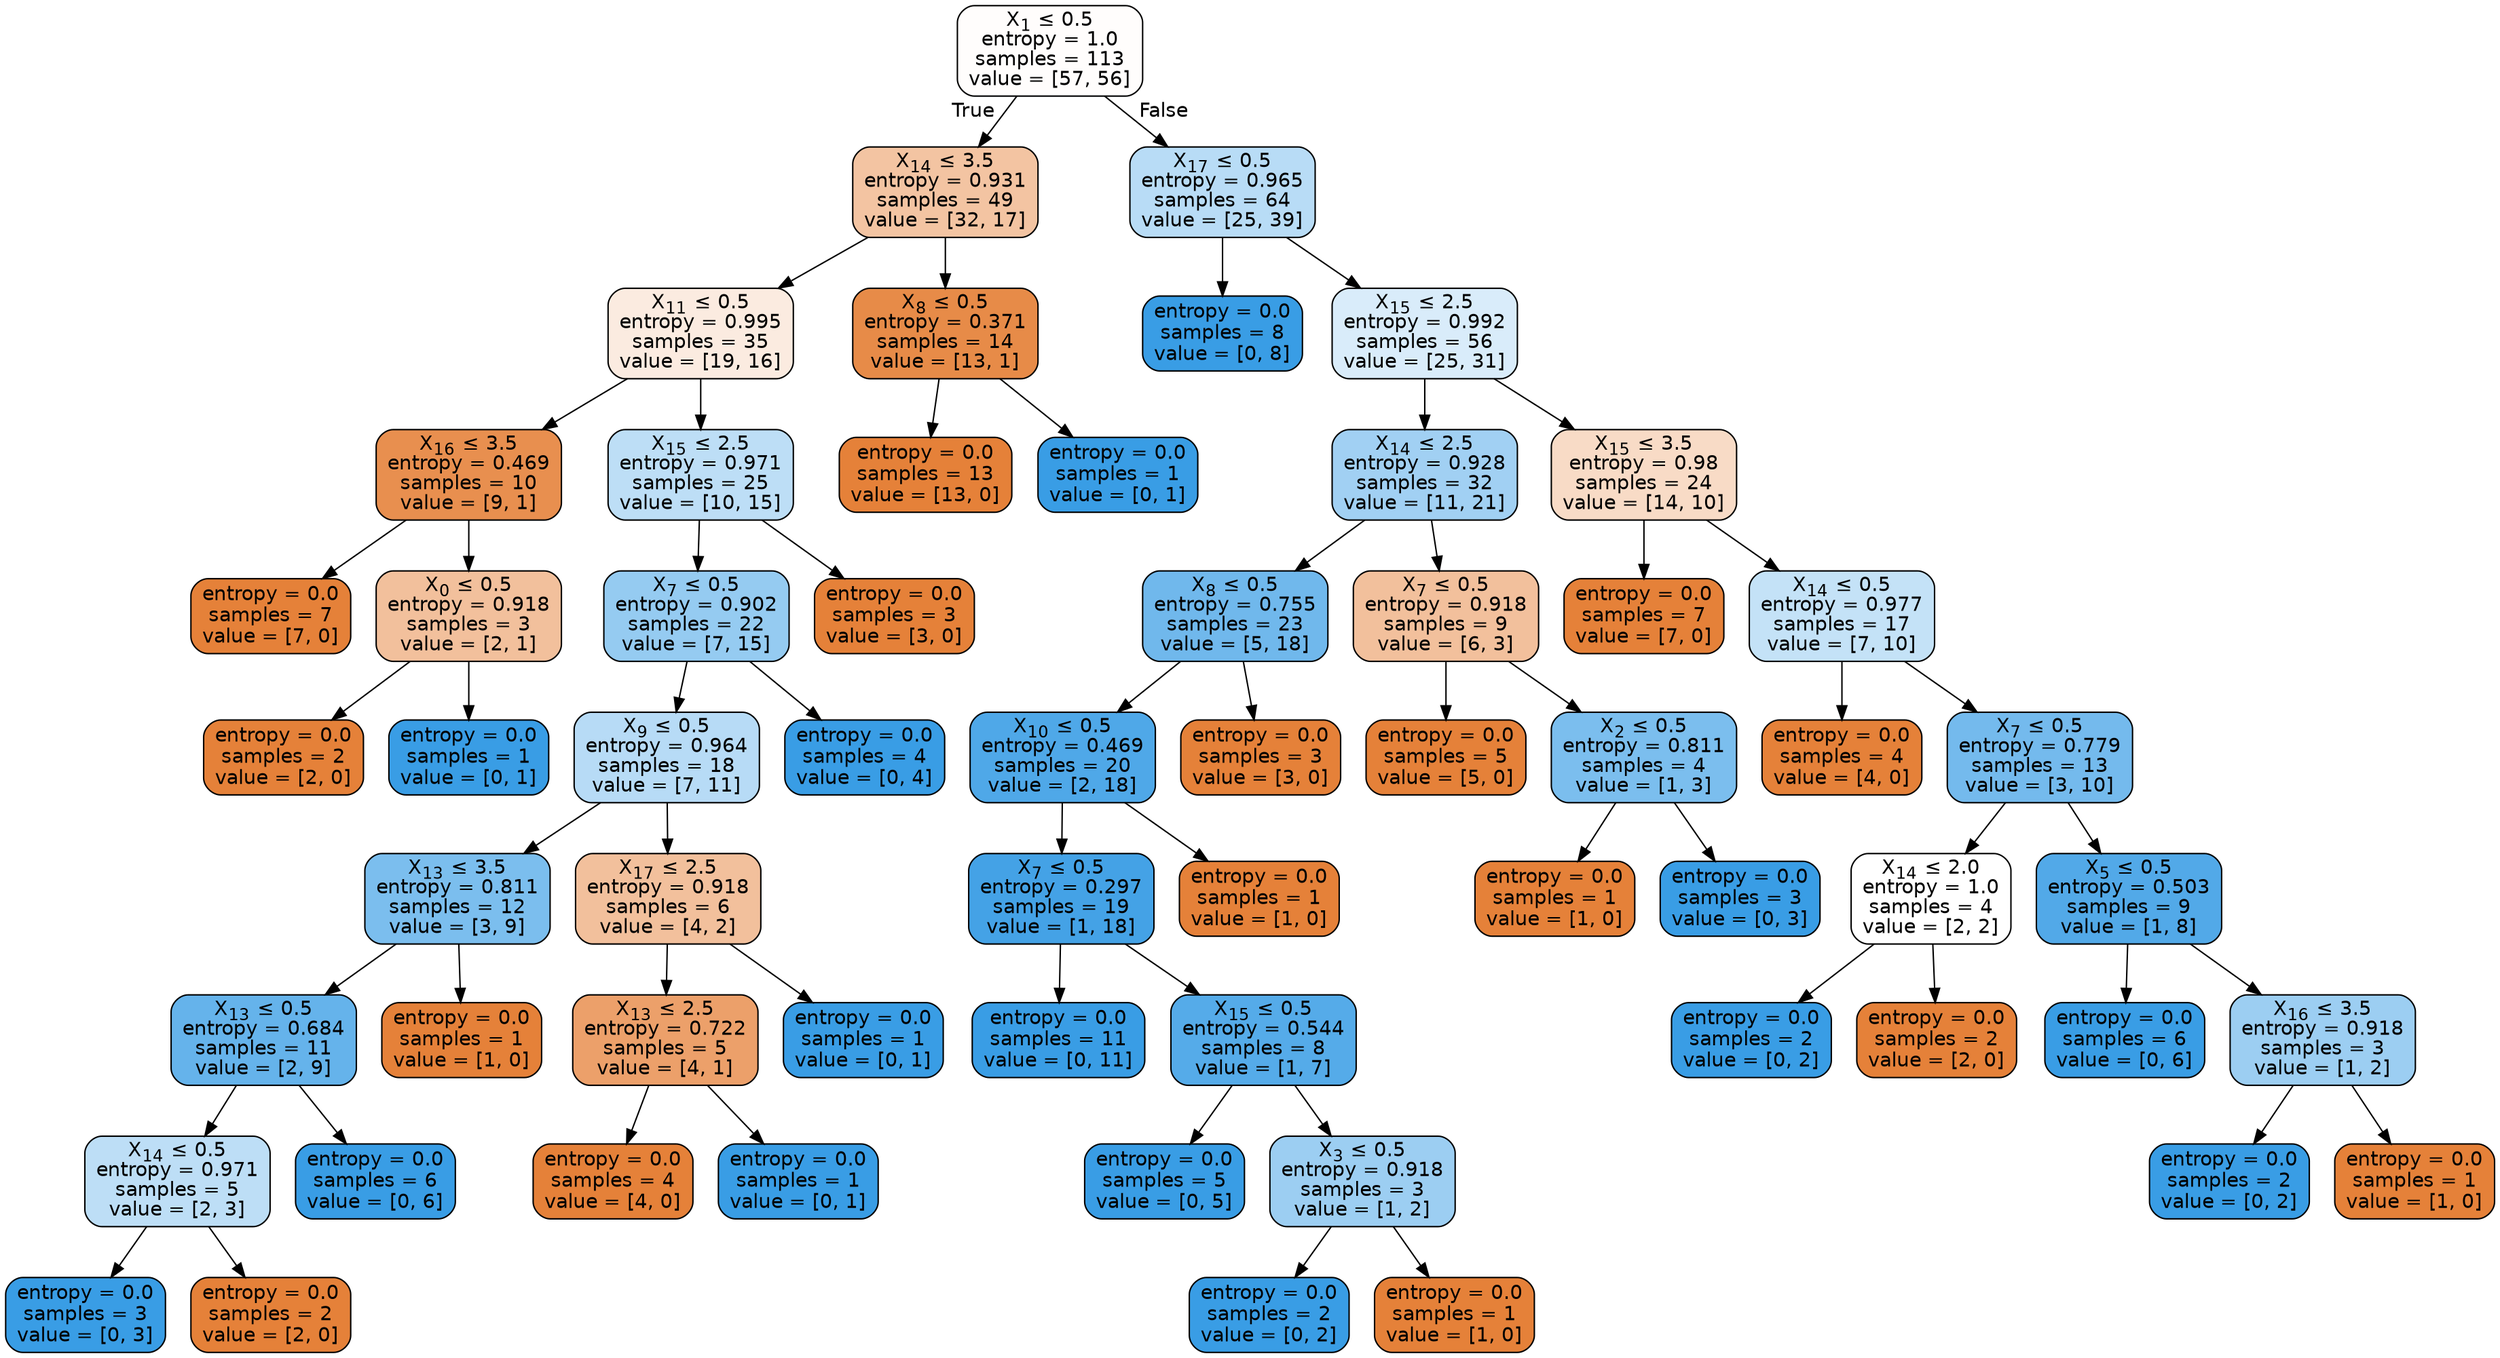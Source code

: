 digraph Tree {
node [shape=box, style="filled, rounded", color="black", fontname="helvetica"] ;
edge [fontname="helvetica"] ;
0 [label=<X<SUB>1</SUB> &le; 0.5<br/>entropy = 1.0<br/>samples = 113<br/>value = [57, 56]>, fillcolor="#fffdfc"] ;
1 [label=<X<SUB>14</SUB> &le; 3.5<br/>entropy = 0.931<br/>samples = 49<br/>value = [32, 17]>, fillcolor="#f3c4a2"] ;
0 -> 1 [labeldistance=2.5, labelangle=45, headlabel="True"] ;
2 [label=<X<SUB>11</SUB> &le; 0.5<br/>entropy = 0.995<br/>samples = 35<br/>value = [19, 16]>, fillcolor="#fbebe0"] ;
1 -> 2 ;
3 [label=<X<SUB>16</SUB> &le; 3.5<br/>entropy = 0.469<br/>samples = 10<br/>value = [9, 1]>, fillcolor="#e88f4f"] ;
2 -> 3 ;
4 [label=<entropy = 0.0<br/>samples = 7<br/>value = [7, 0]>, fillcolor="#e58139"] ;
3 -> 4 ;
5 [label=<X<SUB>0</SUB> &le; 0.5<br/>entropy = 0.918<br/>samples = 3<br/>value = [2, 1]>, fillcolor="#f2c09c"] ;
3 -> 5 ;
6 [label=<entropy = 0.0<br/>samples = 2<br/>value = [2, 0]>, fillcolor="#e58139"] ;
5 -> 6 ;
7 [label=<entropy = 0.0<br/>samples = 1<br/>value = [0, 1]>, fillcolor="#399de5"] ;
5 -> 7 ;
8 [label=<X<SUB>15</SUB> &le; 2.5<br/>entropy = 0.971<br/>samples = 25<br/>value = [10, 15]>, fillcolor="#bddef6"] ;
2 -> 8 ;
9 [label=<X<SUB>7</SUB> &le; 0.5<br/>entropy = 0.902<br/>samples = 22<br/>value = [7, 15]>, fillcolor="#95cbf1"] ;
8 -> 9 ;
10 [label=<X<SUB>9</SUB> &le; 0.5<br/>entropy = 0.964<br/>samples = 18<br/>value = [7, 11]>, fillcolor="#b7dbf6"] ;
9 -> 10 ;
11 [label=<X<SUB>13</SUB> &le; 3.5<br/>entropy = 0.811<br/>samples = 12<br/>value = [3, 9]>, fillcolor="#7bbeee"] ;
10 -> 11 ;
12 [label=<X<SUB>13</SUB> &le; 0.5<br/>entropy = 0.684<br/>samples = 11<br/>value = [2, 9]>, fillcolor="#65b3eb"] ;
11 -> 12 ;
13 [label=<X<SUB>14</SUB> &le; 0.5<br/>entropy = 0.971<br/>samples = 5<br/>value = [2, 3]>, fillcolor="#bddef6"] ;
12 -> 13 ;
14 [label=<entropy = 0.0<br/>samples = 3<br/>value = [0, 3]>, fillcolor="#399de5"] ;
13 -> 14 ;
15 [label=<entropy = 0.0<br/>samples = 2<br/>value = [2, 0]>, fillcolor="#e58139"] ;
13 -> 15 ;
16 [label=<entropy = 0.0<br/>samples = 6<br/>value = [0, 6]>, fillcolor="#399de5"] ;
12 -> 16 ;
17 [label=<entropy = 0.0<br/>samples = 1<br/>value = [1, 0]>, fillcolor="#e58139"] ;
11 -> 17 ;
18 [label=<X<SUB>17</SUB> &le; 2.5<br/>entropy = 0.918<br/>samples = 6<br/>value = [4, 2]>, fillcolor="#f2c09c"] ;
10 -> 18 ;
19 [label=<X<SUB>13</SUB> &le; 2.5<br/>entropy = 0.722<br/>samples = 5<br/>value = [4, 1]>, fillcolor="#eca06a"] ;
18 -> 19 ;
20 [label=<entropy = 0.0<br/>samples = 4<br/>value = [4, 0]>, fillcolor="#e58139"] ;
19 -> 20 ;
21 [label=<entropy = 0.0<br/>samples = 1<br/>value = [0, 1]>, fillcolor="#399de5"] ;
19 -> 21 ;
22 [label=<entropy = 0.0<br/>samples = 1<br/>value = [0, 1]>, fillcolor="#399de5"] ;
18 -> 22 ;
23 [label=<entropy = 0.0<br/>samples = 4<br/>value = [0, 4]>, fillcolor="#399de5"] ;
9 -> 23 ;
24 [label=<entropy = 0.0<br/>samples = 3<br/>value = [3, 0]>, fillcolor="#e58139"] ;
8 -> 24 ;
25 [label=<X<SUB>8</SUB> &le; 0.5<br/>entropy = 0.371<br/>samples = 14<br/>value = [13, 1]>, fillcolor="#e78b48"] ;
1 -> 25 ;
26 [label=<entropy = 0.0<br/>samples = 13<br/>value = [13, 0]>, fillcolor="#e58139"] ;
25 -> 26 ;
27 [label=<entropy = 0.0<br/>samples = 1<br/>value = [0, 1]>, fillcolor="#399de5"] ;
25 -> 27 ;
28 [label=<X<SUB>17</SUB> &le; 0.5<br/>entropy = 0.965<br/>samples = 64<br/>value = [25, 39]>, fillcolor="#b8dcf6"] ;
0 -> 28 [labeldistance=2.5, labelangle=-45, headlabel="False"] ;
29 [label=<entropy = 0.0<br/>samples = 8<br/>value = [0, 8]>, fillcolor="#399de5"] ;
28 -> 29 ;
30 [label=<X<SUB>15</SUB> &le; 2.5<br/>entropy = 0.992<br/>samples = 56<br/>value = [25, 31]>, fillcolor="#d9ecfa"] ;
28 -> 30 ;
31 [label=<X<SUB>14</SUB> &le; 2.5<br/>entropy = 0.928<br/>samples = 32<br/>value = [11, 21]>, fillcolor="#a1d0f3"] ;
30 -> 31 ;
32 [label=<X<SUB>8</SUB> &le; 0.5<br/>entropy = 0.755<br/>samples = 23<br/>value = [5, 18]>, fillcolor="#70b8ec"] ;
31 -> 32 ;
33 [label=<X<SUB>10</SUB> &le; 0.5<br/>entropy = 0.469<br/>samples = 20<br/>value = [2, 18]>, fillcolor="#4fa8e8"] ;
32 -> 33 ;
34 [label=<X<SUB>7</SUB> &le; 0.5<br/>entropy = 0.297<br/>samples = 19<br/>value = [1, 18]>, fillcolor="#44a2e6"] ;
33 -> 34 ;
35 [label=<entropy = 0.0<br/>samples = 11<br/>value = [0, 11]>, fillcolor="#399de5"] ;
34 -> 35 ;
36 [label=<X<SUB>15</SUB> &le; 0.5<br/>entropy = 0.544<br/>samples = 8<br/>value = [1, 7]>, fillcolor="#55abe9"] ;
34 -> 36 ;
37 [label=<entropy = 0.0<br/>samples = 5<br/>value = [0, 5]>, fillcolor="#399de5"] ;
36 -> 37 ;
38 [label=<X<SUB>3</SUB> &le; 0.5<br/>entropy = 0.918<br/>samples = 3<br/>value = [1, 2]>, fillcolor="#9ccef2"] ;
36 -> 38 ;
39 [label=<entropy = 0.0<br/>samples = 2<br/>value = [0, 2]>, fillcolor="#399de5"] ;
38 -> 39 ;
40 [label=<entropy = 0.0<br/>samples = 1<br/>value = [1, 0]>, fillcolor="#e58139"] ;
38 -> 40 ;
41 [label=<entropy = 0.0<br/>samples = 1<br/>value = [1, 0]>, fillcolor="#e58139"] ;
33 -> 41 ;
42 [label=<entropy = 0.0<br/>samples = 3<br/>value = [3, 0]>, fillcolor="#e58139"] ;
32 -> 42 ;
43 [label=<X<SUB>7</SUB> &le; 0.5<br/>entropy = 0.918<br/>samples = 9<br/>value = [6, 3]>, fillcolor="#f2c09c"] ;
31 -> 43 ;
44 [label=<entropy = 0.0<br/>samples = 5<br/>value = [5, 0]>, fillcolor="#e58139"] ;
43 -> 44 ;
45 [label=<X<SUB>2</SUB> &le; 0.5<br/>entropy = 0.811<br/>samples = 4<br/>value = [1, 3]>, fillcolor="#7bbeee"] ;
43 -> 45 ;
46 [label=<entropy = 0.0<br/>samples = 1<br/>value = [1, 0]>, fillcolor="#e58139"] ;
45 -> 46 ;
47 [label=<entropy = 0.0<br/>samples = 3<br/>value = [0, 3]>, fillcolor="#399de5"] ;
45 -> 47 ;
48 [label=<X<SUB>15</SUB> &le; 3.5<br/>entropy = 0.98<br/>samples = 24<br/>value = [14, 10]>, fillcolor="#f8dbc6"] ;
30 -> 48 ;
49 [label=<entropy = 0.0<br/>samples = 7<br/>value = [7, 0]>, fillcolor="#e58139"] ;
48 -> 49 ;
50 [label=<X<SUB>14</SUB> &le; 0.5<br/>entropy = 0.977<br/>samples = 17<br/>value = [7, 10]>, fillcolor="#c4e2f7"] ;
48 -> 50 ;
51 [label=<entropy = 0.0<br/>samples = 4<br/>value = [4, 0]>, fillcolor="#e58139"] ;
50 -> 51 ;
52 [label=<X<SUB>7</SUB> &le; 0.5<br/>entropy = 0.779<br/>samples = 13<br/>value = [3, 10]>, fillcolor="#74baed"] ;
50 -> 52 ;
53 [label=<X<SUB>14</SUB> &le; 2.0<br/>entropy = 1.0<br/>samples = 4<br/>value = [2, 2]>, fillcolor="#ffffff"] ;
52 -> 53 ;
54 [label=<entropy = 0.0<br/>samples = 2<br/>value = [0, 2]>, fillcolor="#399de5"] ;
53 -> 54 ;
55 [label=<entropy = 0.0<br/>samples = 2<br/>value = [2, 0]>, fillcolor="#e58139"] ;
53 -> 55 ;
56 [label=<X<SUB>5</SUB> &le; 0.5<br/>entropy = 0.503<br/>samples = 9<br/>value = [1, 8]>, fillcolor="#52a9e8"] ;
52 -> 56 ;
57 [label=<entropy = 0.0<br/>samples = 6<br/>value = [0, 6]>, fillcolor="#399de5"] ;
56 -> 57 ;
58 [label=<X<SUB>16</SUB> &le; 3.5<br/>entropy = 0.918<br/>samples = 3<br/>value = [1, 2]>, fillcolor="#9ccef2"] ;
56 -> 58 ;
59 [label=<entropy = 0.0<br/>samples = 2<br/>value = [0, 2]>, fillcolor="#399de5"] ;
58 -> 59 ;
60 [label=<entropy = 0.0<br/>samples = 1<br/>value = [1, 0]>, fillcolor="#e58139"] ;
58 -> 60 ;
}